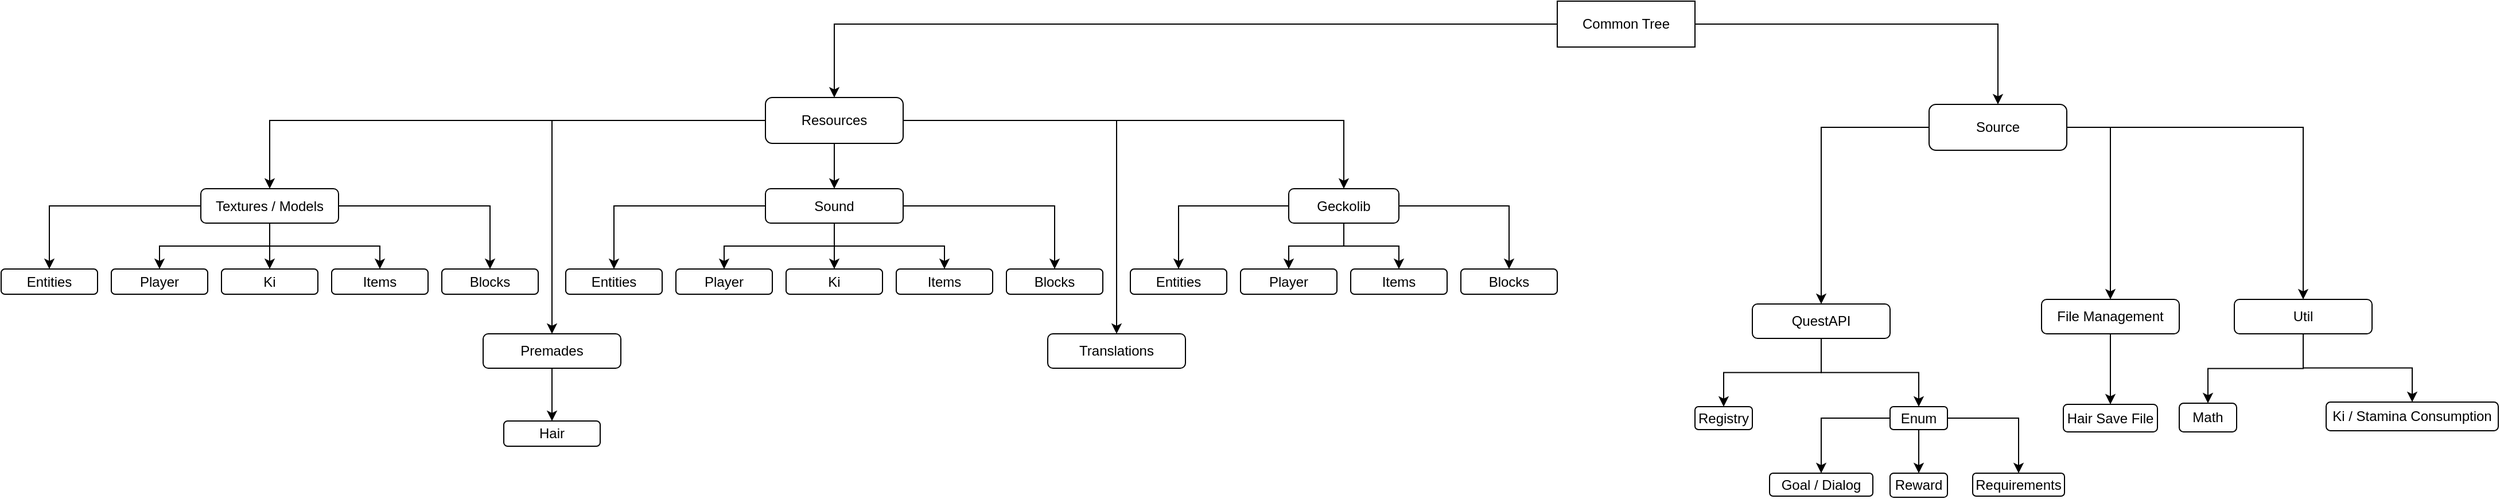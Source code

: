 <mxfile version="21.6.9" type="github">
  <diagram id="yPxyJZ8AM_hMuL3Unpa9" name="complex gitflow">
    <mxGraphModel dx="3722" dy="1315" grid="1" gridSize="12" guides="1" tooltips="1" connect="1" arrows="1" fold="1" page="1" pageScale="1" pageWidth="1400" pageHeight="850" background="none" math="0" shadow="0">
      <root>
        <mxCell id="0" />
        <mxCell id="1" parent="0" />
        <mxCell id="IjEv6ot5dnMd_3PPExA2-110" style="edgeStyle=orthogonalEdgeStyle;rounded=0;orthogonalLoop=1;jettySize=auto;html=1;" edge="1" parent="1" source="IjEv6ot5dnMd_3PPExA2-1" target="IjEv6ot5dnMd_3PPExA2-2">
          <mxGeometry relative="1" as="geometry" />
        </mxCell>
        <mxCell id="IjEv6ot5dnMd_3PPExA2-132" style="edgeStyle=orthogonalEdgeStyle;rounded=0;orthogonalLoop=1;jettySize=auto;html=1;entryX=0.5;entryY=0;entryDx=0;entryDy=0;" edge="1" parent="1" source="IjEv6ot5dnMd_3PPExA2-1" target="IjEv6ot5dnMd_3PPExA2-3">
          <mxGeometry relative="1" as="geometry" />
        </mxCell>
        <mxCell id="IjEv6ot5dnMd_3PPExA2-1" value="Common Tree" style="rounded=0;whiteSpace=wrap;html=1;" vertex="1" parent="1">
          <mxGeometry x="480" y="120" width="120" height="40" as="geometry" />
        </mxCell>
        <mxCell id="IjEv6ot5dnMd_3PPExA2-107" style="edgeStyle=orthogonalEdgeStyle;rounded=0;orthogonalLoop=1;jettySize=auto;html=1;entryX=0.5;entryY=0;entryDx=0;entryDy=0;" edge="1" parent="1" source="IjEv6ot5dnMd_3PPExA2-2" target="IjEv6ot5dnMd_3PPExA2-7">
          <mxGeometry relative="1" as="geometry" />
        </mxCell>
        <mxCell id="IjEv6ot5dnMd_3PPExA2-108" style="edgeStyle=orthogonalEdgeStyle;rounded=0;orthogonalLoop=1;jettySize=auto;html=1;" edge="1" parent="1" source="IjEv6ot5dnMd_3PPExA2-2" target="IjEv6ot5dnMd_3PPExA2-12">
          <mxGeometry relative="1" as="geometry">
            <Array as="points">
              <mxPoint x="962" y="230" />
            </Array>
          </mxGeometry>
        </mxCell>
        <mxCell id="IjEv6ot5dnMd_3PPExA2-109" style="edgeStyle=orthogonalEdgeStyle;rounded=0;orthogonalLoop=1;jettySize=auto;html=1;" edge="1" parent="1" source="IjEv6ot5dnMd_3PPExA2-2" target="IjEv6ot5dnMd_3PPExA2-9">
          <mxGeometry relative="1" as="geometry" />
        </mxCell>
        <mxCell id="IjEv6ot5dnMd_3PPExA2-2" value="Source" style="rounded=1;whiteSpace=wrap;html=1;" vertex="1" parent="1">
          <mxGeometry x="804" y="210" width="120" height="40" as="geometry" />
        </mxCell>
        <mxCell id="IjEv6ot5dnMd_3PPExA2-133" style="edgeStyle=orthogonalEdgeStyle;rounded=0;orthogonalLoop=1;jettySize=auto;html=1;entryX=0.5;entryY=0;entryDx=0;entryDy=0;" edge="1" parent="1" source="IjEv6ot5dnMd_3PPExA2-3" target="IjEv6ot5dnMd_3PPExA2-15">
          <mxGeometry relative="1" as="geometry" />
        </mxCell>
        <mxCell id="IjEv6ot5dnMd_3PPExA2-134" style="edgeStyle=orthogonalEdgeStyle;rounded=0;orthogonalLoop=1;jettySize=auto;html=1;entryX=0.5;entryY=0;entryDx=0;entryDy=0;" edge="1" parent="1" source="IjEv6ot5dnMd_3PPExA2-3" target="IjEv6ot5dnMd_3PPExA2-14">
          <mxGeometry relative="1" as="geometry" />
        </mxCell>
        <mxCell id="IjEv6ot5dnMd_3PPExA2-135" style="edgeStyle=orthogonalEdgeStyle;rounded=0;orthogonalLoop=1;jettySize=auto;html=1;entryX=0.5;entryY=0;entryDx=0;entryDy=0;" edge="1" parent="1" source="IjEv6ot5dnMd_3PPExA2-3" target="IjEv6ot5dnMd_3PPExA2-16">
          <mxGeometry relative="1" as="geometry" />
        </mxCell>
        <mxCell id="IjEv6ot5dnMd_3PPExA2-136" style="edgeStyle=orthogonalEdgeStyle;rounded=0;orthogonalLoop=1;jettySize=auto;html=1;entryX=0.5;entryY=0;entryDx=0;entryDy=0;" edge="1" parent="1" source="IjEv6ot5dnMd_3PPExA2-3" target="IjEv6ot5dnMd_3PPExA2-27">
          <mxGeometry relative="1" as="geometry" />
        </mxCell>
        <mxCell id="IjEv6ot5dnMd_3PPExA2-137" style="edgeStyle=orthogonalEdgeStyle;rounded=0;orthogonalLoop=1;jettySize=auto;html=1;entryX=0.5;entryY=0;entryDx=0;entryDy=0;" edge="1" parent="1" source="IjEv6ot5dnMd_3PPExA2-3" target="IjEv6ot5dnMd_3PPExA2-17">
          <mxGeometry relative="1" as="geometry" />
        </mxCell>
        <mxCell id="IjEv6ot5dnMd_3PPExA2-3" value="Resources" style="rounded=1;whiteSpace=wrap;html=1;" vertex="1" parent="1">
          <mxGeometry x="-210" y="204" width="120" height="40" as="geometry" />
        </mxCell>
        <mxCell id="IjEv6ot5dnMd_3PPExA2-101" style="edgeStyle=orthogonalEdgeStyle;rounded=0;orthogonalLoop=1;jettySize=auto;html=1;" edge="1" parent="1" source="IjEv6ot5dnMd_3PPExA2-7" target="IjEv6ot5dnMd_3PPExA2-18">
          <mxGeometry relative="1" as="geometry" />
        </mxCell>
        <mxCell id="IjEv6ot5dnMd_3PPExA2-102" style="edgeStyle=orthogonalEdgeStyle;rounded=0;orthogonalLoop=1;jettySize=auto;html=1;entryX=0.5;entryY=0;entryDx=0;entryDy=0;" edge="1" parent="1" source="IjEv6ot5dnMd_3PPExA2-7" target="IjEv6ot5dnMd_3PPExA2-31">
          <mxGeometry relative="1" as="geometry" />
        </mxCell>
        <mxCell id="IjEv6ot5dnMd_3PPExA2-7" value="QuestAPI" style="rounded=1;whiteSpace=wrap;html=1;" vertex="1" parent="1">
          <mxGeometry x="650" y="384" width="120" height="30" as="geometry" />
        </mxCell>
        <mxCell id="IjEv6ot5dnMd_3PPExA2-39" value="" style="edgeStyle=orthogonalEdgeStyle;rounded=0;orthogonalLoop=1;jettySize=auto;html=1;" edge="1" parent="1" source="IjEv6ot5dnMd_3PPExA2-9" target="IjEv6ot5dnMd_3PPExA2-38">
          <mxGeometry relative="1" as="geometry" />
        </mxCell>
        <mxCell id="IjEv6ot5dnMd_3PPExA2-106" style="edgeStyle=orthogonalEdgeStyle;rounded=0;orthogonalLoop=1;jettySize=auto;html=1;" edge="1" parent="1" source="IjEv6ot5dnMd_3PPExA2-9" target="IjEv6ot5dnMd_3PPExA2-40">
          <mxGeometry relative="1" as="geometry" />
        </mxCell>
        <mxCell id="IjEv6ot5dnMd_3PPExA2-9" value="Util" style="rounded=1;whiteSpace=wrap;html=1;" vertex="1" parent="1">
          <mxGeometry x="1070" y="380" width="120" height="30" as="geometry" />
        </mxCell>
        <mxCell id="IjEv6ot5dnMd_3PPExA2-103" style="edgeStyle=orthogonalEdgeStyle;rounded=0;orthogonalLoop=1;jettySize=auto;html=1;" edge="1" parent="1" source="IjEv6ot5dnMd_3PPExA2-12" target="IjEv6ot5dnMd_3PPExA2-44">
          <mxGeometry relative="1" as="geometry" />
        </mxCell>
        <mxCell id="IjEv6ot5dnMd_3PPExA2-12" value="File Management" style="rounded=1;whiteSpace=wrap;html=1;" vertex="1" parent="1">
          <mxGeometry x="902" y="380" width="120" height="30" as="geometry" />
        </mxCell>
        <mxCell id="IjEv6ot5dnMd_3PPExA2-113" style="edgeStyle=orthogonalEdgeStyle;rounded=0;orthogonalLoop=1;jettySize=auto;html=1;entryX=0.5;entryY=0;entryDx=0;entryDy=0;" edge="1" parent="1" source="IjEv6ot5dnMd_3PPExA2-14" target="IjEv6ot5dnMd_3PPExA2-53">
          <mxGeometry relative="1" as="geometry" />
        </mxCell>
        <mxCell id="IjEv6ot5dnMd_3PPExA2-114" style="edgeStyle=orthogonalEdgeStyle;rounded=0;orthogonalLoop=1;jettySize=auto;html=1;" edge="1" parent="1" source="IjEv6ot5dnMd_3PPExA2-14" target="IjEv6ot5dnMd_3PPExA2-51">
          <mxGeometry relative="1" as="geometry" />
        </mxCell>
        <mxCell id="IjEv6ot5dnMd_3PPExA2-115" style="edgeStyle=orthogonalEdgeStyle;rounded=0;orthogonalLoop=1;jettySize=auto;html=1;entryX=0.5;entryY=0;entryDx=0;entryDy=0;" edge="1" parent="1" source="IjEv6ot5dnMd_3PPExA2-14" target="IjEv6ot5dnMd_3PPExA2-49">
          <mxGeometry relative="1" as="geometry" />
        </mxCell>
        <mxCell id="IjEv6ot5dnMd_3PPExA2-116" style="edgeStyle=orthogonalEdgeStyle;rounded=0;orthogonalLoop=1;jettySize=auto;html=1;" edge="1" parent="1" source="IjEv6ot5dnMd_3PPExA2-14" target="IjEv6ot5dnMd_3PPExA2-48">
          <mxGeometry relative="1" as="geometry" />
        </mxCell>
        <mxCell id="IjEv6ot5dnMd_3PPExA2-14" value="Geckolib" style="rounded=1;whiteSpace=wrap;html=1;" vertex="1" parent="1">
          <mxGeometry x="246" y="283.5" width="96" height="30" as="geometry" />
        </mxCell>
        <mxCell id="IjEv6ot5dnMd_3PPExA2-118" style="edgeStyle=orthogonalEdgeStyle;rounded=0;orthogonalLoop=1;jettySize=auto;html=1;" edge="1" parent="1" source="IjEv6ot5dnMd_3PPExA2-15" target="IjEv6ot5dnMd_3PPExA2-61">
          <mxGeometry relative="1" as="geometry" />
        </mxCell>
        <mxCell id="IjEv6ot5dnMd_3PPExA2-120" style="edgeStyle=orthogonalEdgeStyle;rounded=0;orthogonalLoop=1;jettySize=auto;html=1;" edge="1" parent="1" source="IjEv6ot5dnMd_3PPExA2-15" target="IjEv6ot5dnMd_3PPExA2-62">
          <mxGeometry relative="1" as="geometry" />
        </mxCell>
        <mxCell id="IjEv6ot5dnMd_3PPExA2-121" style="edgeStyle=orthogonalEdgeStyle;rounded=0;orthogonalLoop=1;jettySize=auto;html=1;" edge="1" parent="1" source="IjEv6ot5dnMd_3PPExA2-15" target="IjEv6ot5dnMd_3PPExA2-63">
          <mxGeometry relative="1" as="geometry" />
        </mxCell>
        <mxCell id="IjEv6ot5dnMd_3PPExA2-122" style="edgeStyle=orthogonalEdgeStyle;rounded=0;orthogonalLoop=1;jettySize=auto;html=1;" edge="1" parent="1" source="IjEv6ot5dnMd_3PPExA2-15" target="IjEv6ot5dnMd_3PPExA2-60">
          <mxGeometry relative="1" as="geometry" />
        </mxCell>
        <mxCell id="IjEv6ot5dnMd_3PPExA2-123" style="edgeStyle=orthogonalEdgeStyle;rounded=0;orthogonalLoop=1;jettySize=auto;html=1;" edge="1" parent="1" source="IjEv6ot5dnMd_3PPExA2-15" target="IjEv6ot5dnMd_3PPExA2-58">
          <mxGeometry relative="1" as="geometry" />
        </mxCell>
        <mxCell id="IjEv6ot5dnMd_3PPExA2-15" value="Sound" style="rounded=1;whiteSpace=wrap;html=1;" vertex="1" parent="1">
          <mxGeometry x="-210" y="283.5" width="120" height="30" as="geometry" />
        </mxCell>
        <mxCell id="IjEv6ot5dnMd_3PPExA2-125" style="edgeStyle=orthogonalEdgeStyle;rounded=0;orthogonalLoop=1;jettySize=auto;html=1;" edge="1" parent="1" source="IjEv6ot5dnMd_3PPExA2-16" target="IjEv6ot5dnMd_3PPExA2-78">
          <mxGeometry relative="1" as="geometry" />
        </mxCell>
        <mxCell id="IjEv6ot5dnMd_3PPExA2-126" style="edgeStyle=orthogonalEdgeStyle;rounded=0;orthogonalLoop=1;jettySize=auto;html=1;entryX=0.5;entryY=0;entryDx=0;entryDy=0;" edge="1" parent="1" source="IjEv6ot5dnMd_3PPExA2-16" target="IjEv6ot5dnMd_3PPExA2-79">
          <mxGeometry relative="1" as="geometry" />
        </mxCell>
        <mxCell id="IjEv6ot5dnMd_3PPExA2-127" style="edgeStyle=orthogonalEdgeStyle;rounded=0;orthogonalLoop=1;jettySize=auto;html=1;" edge="1" parent="1" source="IjEv6ot5dnMd_3PPExA2-16" target="IjEv6ot5dnMd_3PPExA2-80">
          <mxGeometry relative="1" as="geometry" />
        </mxCell>
        <mxCell id="IjEv6ot5dnMd_3PPExA2-128" style="edgeStyle=orthogonalEdgeStyle;rounded=0;orthogonalLoop=1;jettySize=auto;html=1;entryX=0.5;entryY=0;entryDx=0;entryDy=0;" edge="1" parent="1" source="IjEv6ot5dnMd_3PPExA2-16" target="IjEv6ot5dnMd_3PPExA2-77">
          <mxGeometry relative="1" as="geometry" />
        </mxCell>
        <mxCell id="IjEv6ot5dnMd_3PPExA2-129" style="edgeStyle=orthogonalEdgeStyle;rounded=0;orthogonalLoop=1;jettySize=auto;html=1;entryX=0.5;entryY=0;entryDx=0;entryDy=0;" edge="1" parent="1" source="IjEv6ot5dnMd_3PPExA2-16" target="IjEv6ot5dnMd_3PPExA2-76">
          <mxGeometry relative="1" as="geometry" />
        </mxCell>
        <mxCell id="IjEv6ot5dnMd_3PPExA2-16" value="Textures / Models" style="rounded=1;whiteSpace=wrap;html=1;" vertex="1" parent="1">
          <mxGeometry x="-702" y="283.5" width="120" height="30" as="geometry" />
        </mxCell>
        <mxCell id="IjEv6ot5dnMd_3PPExA2-130" style="edgeStyle=orthogonalEdgeStyle;rounded=0;orthogonalLoop=1;jettySize=auto;html=1;entryX=0.5;entryY=0;entryDx=0;entryDy=0;" edge="1" parent="1" source="IjEv6ot5dnMd_3PPExA2-17" target="IjEv6ot5dnMd_3PPExA2-92">
          <mxGeometry relative="1" as="geometry" />
        </mxCell>
        <mxCell id="IjEv6ot5dnMd_3PPExA2-17" value="Premades" style="rounded=1;whiteSpace=wrap;html=1;" vertex="1" parent="1">
          <mxGeometry x="-456" y="410" width="120" height="30" as="geometry" />
        </mxCell>
        <mxCell id="IjEv6ot5dnMd_3PPExA2-98" style="edgeStyle=orthogonalEdgeStyle;rounded=0;orthogonalLoop=1;jettySize=auto;html=1;" edge="1" parent="1" source="IjEv6ot5dnMd_3PPExA2-18" target="IjEv6ot5dnMd_3PPExA2-25">
          <mxGeometry relative="1" as="geometry" />
        </mxCell>
        <mxCell id="IjEv6ot5dnMd_3PPExA2-99" style="edgeStyle=orthogonalEdgeStyle;rounded=0;orthogonalLoop=1;jettySize=auto;html=1;" edge="1" parent="1" source="IjEv6ot5dnMd_3PPExA2-18" target="IjEv6ot5dnMd_3PPExA2-26">
          <mxGeometry relative="1" as="geometry" />
        </mxCell>
        <mxCell id="IjEv6ot5dnMd_3PPExA2-100" style="edgeStyle=orthogonalEdgeStyle;rounded=0;orthogonalLoop=1;jettySize=auto;html=1;entryX=0.5;entryY=0;entryDx=0;entryDy=0;" edge="1" parent="1" source="IjEv6ot5dnMd_3PPExA2-18" target="IjEv6ot5dnMd_3PPExA2-22">
          <mxGeometry relative="1" as="geometry" />
        </mxCell>
        <mxCell id="IjEv6ot5dnMd_3PPExA2-18" value="Enum" style="whiteSpace=wrap;html=1;rounded=1;gradientColor=default;fillColor=none;" vertex="1" parent="1">
          <mxGeometry x="770" y="473.5" width="50" height="20" as="geometry" />
        </mxCell>
        <mxCell id="IjEv6ot5dnMd_3PPExA2-20" style="edgeStyle=orthogonalEdgeStyle;rounded=0;orthogonalLoop=1;jettySize=auto;html=1;exitX=0.5;exitY=1;exitDx=0;exitDy=0;" edge="1" parent="1" source="IjEv6ot5dnMd_3PPExA2-18" target="IjEv6ot5dnMd_3PPExA2-18">
          <mxGeometry relative="1" as="geometry" />
        </mxCell>
        <mxCell id="IjEv6ot5dnMd_3PPExA2-22" value="Goal / Dialog" style="whiteSpace=wrap;html=1;rounded=1;gradientColor=default;fillColor=none;" vertex="1" parent="1">
          <mxGeometry x="665" y="531.5" width="90" height="20" as="geometry" />
        </mxCell>
        <mxCell id="IjEv6ot5dnMd_3PPExA2-25" value="Reward" style="whiteSpace=wrap;html=1;rounded=1;gradientColor=default;fillColor=none;" vertex="1" parent="1">
          <mxGeometry x="770" y="531.5" width="50" height="21" as="geometry" />
        </mxCell>
        <mxCell id="IjEv6ot5dnMd_3PPExA2-26" value="Requirements" style="whiteSpace=wrap;html=1;rounded=1;gradientColor=default;fillColor=none;" vertex="1" parent="1">
          <mxGeometry x="842" y="531.5" width="80" height="20" as="geometry" />
        </mxCell>
        <mxCell id="IjEv6ot5dnMd_3PPExA2-27" value="Translations" style="rounded=1;whiteSpace=wrap;html=1;" vertex="1" parent="1">
          <mxGeometry x="36" y="410" width="120" height="30" as="geometry" />
        </mxCell>
        <mxCell id="IjEv6ot5dnMd_3PPExA2-31" value="Registry" style="whiteSpace=wrap;html=1;rounded=1;" vertex="1" parent="1">
          <mxGeometry x="600" y="473.5" width="50" height="20" as="geometry" />
        </mxCell>
        <mxCell id="IjEv6ot5dnMd_3PPExA2-38" value="Math" style="rounded=1;whiteSpace=wrap;html=1;" vertex="1" parent="1">
          <mxGeometry x="1022" y="470.5" width="50" height="25" as="geometry" />
        </mxCell>
        <mxCell id="IjEv6ot5dnMd_3PPExA2-40" value="Ki / Stamina Consumption" style="rounded=1;whiteSpace=wrap;html=1;" vertex="1" parent="1">
          <mxGeometry x="1150" y="469.5" width="150" height="25" as="geometry" />
        </mxCell>
        <mxCell id="IjEv6ot5dnMd_3PPExA2-44" value="Hair Save File" style="whiteSpace=wrap;html=1;rounded=1;" vertex="1" parent="1">
          <mxGeometry x="921" y="471.5" width="82" height="24" as="geometry" />
        </mxCell>
        <mxCell id="IjEv6ot5dnMd_3PPExA2-48" value="Entities" style="rounded=1;whiteSpace=wrap;html=1;" vertex="1" parent="1">
          <mxGeometry x="108" y="353.5" width="84" height="22" as="geometry" />
        </mxCell>
        <mxCell id="IjEv6ot5dnMd_3PPExA2-49" value="Player" style="rounded=1;whiteSpace=wrap;html=1;" vertex="1" parent="1">
          <mxGeometry x="204" y="353.5" width="84" height="22" as="geometry" />
        </mxCell>
        <mxCell id="IjEv6ot5dnMd_3PPExA2-51" value="Items" style="rounded=1;whiteSpace=wrap;html=1;" vertex="1" parent="1">
          <mxGeometry x="300" y="353.5" width="84" height="22" as="geometry" />
        </mxCell>
        <mxCell id="IjEv6ot5dnMd_3PPExA2-53" value="Blocks" style="rounded=1;whiteSpace=wrap;html=1;" vertex="1" parent="1">
          <mxGeometry x="396" y="353.5" width="84" height="22" as="geometry" />
        </mxCell>
        <mxCell id="IjEv6ot5dnMd_3PPExA2-58" value="Entities" style="rounded=1;whiteSpace=wrap;html=1;" vertex="1" parent="1">
          <mxGeometry x="-384" y="353.5" width="84" height="22" as="geometry" />
        </mxCell>
        <mxCell id="IjEv6ot5dnMd_3PPExA2-60" value="Player" style="rounded=1;whiteSpace=wrap;html=1;" vertex="1" parent="1">
          <mxGeometry x="-288" y="353.5" width="84" height="22" as="geometry" />
        </mxCell>
        <mxCell id="IjEv6ot5dnMd_3PPExA2-61" value="Ki" style="rounded=1;whiteSpace=wrap;html=1;" vertex="1" parent="1">
          <mxGeometry x="-192" y="353.5" width="84" height="22" as="geometry" />
        </mxCell>
        <mxCell id="IjEv6ot5dnMd_3PPExA2-62" value="Items" style="rounded=1;whiteSpace=wrap;html=1;" vertex="1" parent="1">
          <mxGeometry x="-96" y="353.5" width="84" height="22" as="geometry" />
        </mxCell>
        <mxCell id="IjEv6ot5dnMd_3PPExA2-63" value="Blocks" style="rounded=1;whiteSpace=wrap;html=1;" vertex="1" parent="1">
          <mxGeometry y="353.5" width="84" height="22" as="geometry" />
        </mxCell>
        <mxCell id="IjEv6ot5dnMd_3PPExA2-76" value="Entities" style="rounded=1;whiteSpace=wrap;html=1;" vertex="1" parent="1">
          <mxGeometry x="-876" y="353.5" width="84" height="22" as="geometry" />
        </mxCell>
        <mxCell id="IjEv6ot5dnMd_3PPExA2-77" value="Player" style="rounded=1;whiteSpace=wrap;html=1;" vertex="1" parent="1">
          <mxGeometry x="-780" y="353.5" width="84" height="22" as="geometry" />
        </mxCell>
        <mxCell id="IjEv6ot5dnMd_3PPExA2-78" value="Ki" style="rounded=1;whiteSpace=wrap;html=1;" vertex="1" parent="1">
          <mxGeometry x="-684" y="353.5" width="84" height="22" as="geometry" />
        </mxCell>
        <mxCell id="IjEv6ot5dnMd_3PPExA2-79" value="Items" style="rounded=1;whiteSpace=wrap;html=1;" vertex="1" parent="1">
          <mxGeometry x="-588" y="353.5" width="84" height="22" as="geometry" />
        </mxCell>
        <mxCell id="IjEv6ot5dnMd_3PPExA2-80" value="Blocks" style="rounded=1;whiteSpace=wrap;html=1;" vertex="1" parent="1">
          <mxGeometry x="-492" y="353.5" width="84" height="22" as="geometry" />
        </mxCell>
        <mxCell id="IjEv6ot5dnMd_3PPExA2-92" value="Hair" style="rounded=1;whiteSpace=wrap;html=1;" vertex="1" parent="1">
          <mxGeometry x="-438" y="486" width="84" height="22" as="geometry" />
        </mxCell>
      </root>
    </mxGraphModel>
  </diagram>
</mxfile>
